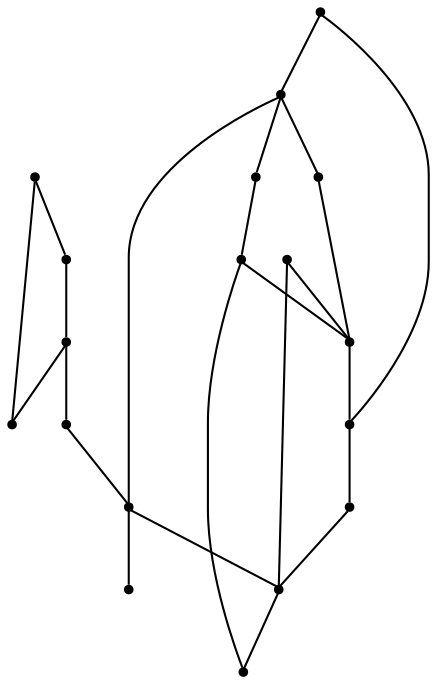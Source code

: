 graph {
  node [shape=point,comment="{\"directed\":false,\"doi\":\"10.1007/978-3-030-68766-3_19\",\"figure\":\"6 (1)\"}"]

  v0 [pos="1638.8308418203555,389.79868889487284"]
  v1 [pos="1453.526371273288,575.1052759603226"]
  v2 [pos="1533.4942751323235,389.09871617158745"]
  v3 [pos="1451.0187302271622,526.2020580868086"]
  v4 [pos="1451.2780437945344,471.7234204409659"]
  v5 [pos="1451.4781565450298,417.2799865014213"]
  v6 [pos="1453.526371273288,204.496425788833"]
  v7 [pos="1268.357216879082,382.7343327760607"]
  v8 [pos="1428.5379671821252,404.76849072225696"]
  v9 [pos="1431.4509525968663,371.15937163186436"]
  v10 [pos="1416.152596713434,464.2178455963457"]
  v11 [pos="1382.8515013360861,434.367821027145"]
  v12 [pos="1391.5268055741935,334.13759937108284"]
  v13 [pos="1369.9692827657118,382.73537402363917"]
  v14 [pos="1337.1650990784644,463.98117240629585"]
  v15 [pos="1351.5964904750037,297.10469927358486"]
  v16 [pos="1410.6111204647323,382.73537402363917"]
  v17 [pos="1319.1622006135049,382.73486532253213"]

  v0 -- v1 [id="-1",pos="1638.8308418203555,389.79868889487284 1638.8318592350386,492.1387324954688 1555.868686548761,575.105101094317 1453.526371273288,575.1052759603226"]
  v7 -- v17 [id="-2",pos="1268.357216879082,382.7343327760607 1319.1622006135049,382.73486532253213 1319.1622006135049,382.73486532253213 1319.1622006135049,382.73486532253213"]
  v17 -- v13 [id="-3",pos="1319.1622006135049,382.73486532253213 1369.9692827657118,382.73537402363917 1369.9692827657118,382.73537402363917 1369.9692827657118,382.73537402363917"]
  v13 -- v16 [id="-4",pos="1369.9692827657118,382.73537402363917 1410.6111204647323,382.73537402363917 1410.6111204647323,382.73537402363917 1410.6111204647323,382.73537402363917"]
  v11 -- v14 [id="-5",pos="1382.8515013360861,434.367821027145 1337.1650990784644,463.98117240629585 1337.1650990784644,463.98117240629585 1337.1650990784644,463.98117240629585"]
  v12 -- v15 [id="-6",pos="1391.5268055741935,334.13759937108284 1351.5964904750037,297.10469927358486 1351.5964904750037,297.10469927358486 1351.5964904750037,297.10469927358486"]
  v8 -- v11 [id="-7",pos="1428.5379671821252,404.76849072225696 1382.8515013360861,434.367821027145 1382.8515013360861,434.367821027145 1382.8515013360861,434.367821027145"]
  v9 -- v12 [id="-8",pos="1431.4509525968663,371.15937163186436 1391.5268055741935,334.13759937108284 1391.5268055741935,334.13759937108284 1391.5268055741935,334.13759937108284"]
  v3 -- v4 [id="-9",pos="1451.0187302271622,526.2020580868086 1451.14364967373,508.0162478607253 1451.14364967373,508.0162478607253 1451.14364967373,508.0162478607253 1451.2102903354773,489.87189677486555 1451.2102903354773,489.87189677486555 1451.2102903354773,489.87189677486555 1451.2780437945344,471.7234204409659 1451.2780437945344,471.7234204409659 1451.2780437945344,471.7234204409659"]
  v4 -- v5 [id="-10",pos="1451.2780437945344,471.7234204409659 1451.3436988358076,453.57480103488 1451.3436988358076,453.57480103488 1451.3436988358076,453.57480103488 1451.414536333123,435.43044994902027 1451.414536333123,435.43044994902027 1451.414536333123,435.43044994902027 1451.4781565450298,417.2799865014213 1451.4781565450298,417.2799865014213 1451.4781565450298,417.2799865014213"]
  v2 -- v4 [id="-11",pos="1533.4942751323235,389.09871617158745 1533.743022419766,414.91326626339384 1521.688353288093,439.1606589774809 1501.6641388273727,454.65000441224487 1494.6589843801007,460.07170901724515 1486.6744411234458,464.42234344137523 1477.8937708772132,467.3852730393227 1475.7767852752145,468.10203289914034 1473.6014255057692,468.73962614917514 1471.3969422410182,469.2897228087992 1464.6499567696,470.97330091636326 1457.8947048038808,471.76509418946915 1451.2780437945344,471.7234204409659"]
  v2 -- v12 [id="-12",pos="1533.4942751323235,389.09871617158745 1533.4324423863513,382.7958408140444 1532.6370049184852,376.3963386536607 1531.043895456335,370.0084035833699 1520.100455947361,326.12695586326623 1475.6516432691851,299.41884419714273 1431.7655880876355,310.36211779321883 1415.7171432290386,314.3627022680679 1401.9774666402172,322.84313124823484 1391.5268055741935,334.13759937108284"]
  v3 -- v15 [id="-13",pos="1451.0187302271622,526.2020580868086 1462.083019523971,526.2314355757401 1473.3390596943477,524.9145673787127 1484.5616523570152,522.1141677844641 1488.2496534066584,521.1973612143034 1491.8544808059523,520.1347163955186 1495.3883435310956,518.9428614955459 1561.948883872199,496.4437427890614 1601.171873207126,426.22089331337077 1583.8732800565886,356.8398487883718 1566.5787565647834,287.4713310281337 1499.0013102478551,243.88159159909753 1429.6736563222098,255.24158678329593 1425.9855280957313,255.85825970030373 1422.2891333749524,256.61253626676546 1418.5968083129058,257.5376728175539 1407.3784124858064,260.3338756276694 1396.8350713009877,264.44284523213696 1387.0917995876441,269.6602745488419 1373.6312761525166,276.8779802060618 1361.6919148455584,286.2085441175483 1351.5964904750037,297.10469927358486"]
  v5 -- v9 [id="-15",pos="1451.4781565450298,417.2799865014213 1453.6982507663254,417.2945560190651 1455.9653050340912,417.02786946370003 1458.2239656307206,416.4652778331343 1458.9615912760164,416.281922877866 1459.6867535914432,416.06521620626745 1460.399325400166,415.82351959278566 1473.805671503415,411.297860194015 1481.7027170973176,397.15409358300434 1478.218834868485,383.1853837404534 1474.5515636430114,368.4665623217545 1459.6492364250014,359.51940007587945 1444.934367862365,363.1865945627029 1439.5586030301843,364.5284844954329 1434.9536569973375,367.3705657866394 1431.4509525968663,371.15937163186436"]
  v6 -- v0 [id="-16",pos="1453.526371273288,204.496425788833 1555.868686548761,204.496425788833 1638.8318592350386,287.45864529427683 1638.8308418203555,389.79868889487284"]
  v14 -- v3 [id="-17",pos="1337.1650990784644,463.98117240629585 1345.4184941651463,476.7823814143736 1355.6993423617077,487.9257017207927 1367.4344576710205,497.1145287863304 1390.9298693030541,515.5172364469274 1420.2637150944386,526.093800132467 1451.0187302271622,526.2020580868086"]
  v13 -- v12 [id="-18",pos="1369.9692827657118,382.73537402363917 1370.7517382454848,373.6298149705599 1373.064576173993,364.82435777681434 1376.6943302330246,356.64813205865653 1380.3616014584982,348.39273973071585 1385.3707154742328,340.77913743694296 1391.5268055741935,334.13759937108284"]
  v11 -- v13 [id="-21",pos="1382.8515013360861,434.367821027145 1378.0403698588539,426.9876648507742 1374.3690289746476,418.67396265843917 1372.1186348723188,409.63510703802035 1369.8598470988538,400.59625141760154 1369.2013254451745,391.52407587467167 1369.9692827657118,382.73537402363917"]
  v1 -- v7 [id="-23",pos="1453.526371273288,575.1052759603226 1351.1859636503461,575.105101094317 1268.2269877996366,492.1387324954688 1268.357216879082,382.7343327760607"]
  v11 -- v10 [id="-29",pos="1382.8515013360861,434.367821027145 1387.8084410550996,442.05650442493493 1393.988599371159,448.7491669520524 1401.035594997276,454.2749645210805 1405.7826438589336,457.9894859372064 1410.9271828388992,461.17645348768605 1416.152596713434,464.2178455963457"]
  v10 -- v4 [id="-31",pos="1416.152596713434,464.2178455963457 1419.0752389138993,465.06272305778384 1421.8561808605796,466.2074869179658 1424.6978626373489,467.19762591846376 1433.1158245490328,470.1314005842141 1442.0797566150707,471.71079034629275 1451.2780437945344,471.7234204409659"]
  v8 -- v5 [id="-34",pos="1428.5379671821252,404.76849072225696 1430.2028391342917,407.33476063199095 1432.2740410755478,409.5809303701207 1434.6368595003667,411.4312034716976 1439.3668203624075,415.13591466516516 1445.2718951835054,417.2695660771818 1451.4781565450298,417.2799865014213"]
  v7 -- v6 [id="-35",pos="1268.357216879082,382.7343327760607 1268.2269877996366,287.45864529427683 1351.1859636503461,204.496425788833 1453.526371273288,204.496425788833"]
}